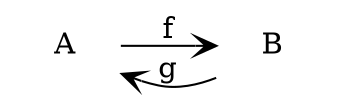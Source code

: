 digraph {
  rankdir=LR;
  node[shape=plaintext];
  edge[arrowhead=vee, arrowtail=vee];
  A -> B [label=f];
  B -> A [label=g];
}
